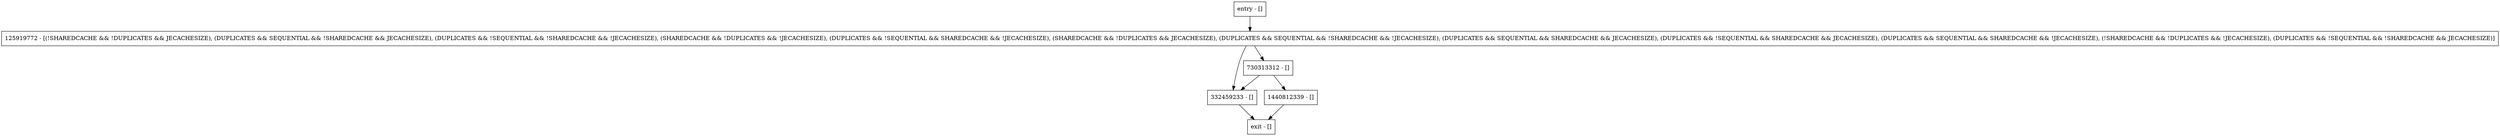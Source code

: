 digraph trackReservedFileRecords {
node [shape=record];
entry [label="entry - []"];
exit [label="exit - []"];
1440812339 [label="1440812339 - []"];
125919772 [label="125919772 - [(!SHAREDCACHE && !DUPLICATES && JECACHESIZE), (DUPLICATES && SEQUENTIAL && !SHAREDCACHE && JECACHESIZE), (DUPLICATES && !SEQUENTIAL && !SHAREDCACHE && !JECACHESIZE), (SHAREDCACHE && !DUPLICATES && !JECACHESIZE), (DUPLICATES && !SEQUENTIAL && SHAREDCACHE && !JECACHESIZE), (SHAREDCACHE && !DUPLICATES && JECACHESIZE), (DUPLICATES && SEQUENTIAL && !SHAREDCACHE && !JECACHESIZE), (DUPLICATES && SEQUENTIAL && SHAREDCACHE && JECACHESIZE), (DUPLICATES && !SEQUENTIAL && SHAREDCACHE && JECACHESIZE), (DUPLICATES && SEQUENTIAL && SHAREDCACHE && !JECACHESIZE), (!SHAREDCACHE && !DUPLICATES && !JECACHESIZE), (DUPLICATES && !SEQUENTIAL && !SHAREDCACHE && JECACHESIZE)]"];
332459233 [label="332459233 - []"];
730313312 [label="730313312 - []"];
entry;
exit;
entry -> 125919772;
1440812339 -> exit;
125919772 -> 332459233;
125919772 -> 730313312;
332459233 -> exit;
730313312 -> 1440812339;
730313312 -> 332459233;
}
